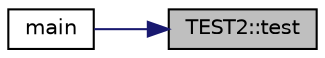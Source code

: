 digraph "TEST2::test"
{
 // LATEX_PDF_SIZE
  edge [fontname="Helvetica",fontsize="10",labelfontname="Helvetica",labelfontsize="10"];
  node [fontname="Helvetica",fontsize="10",shape=record];
  rankdir="RL";
  Node1 [label="TEST2::test",height=0.2,width=0.4,color="black", fillcolor="grey75", style="filled", fontcolor="black",tooltip="継承している関数"];
  Node1 -> Node2 [dir="back",color="midnightblue",fontsize="10",style="solid",fontname="Helvetica"];
  Node2 [label="main",height=0.2,width=0.4,color="black", fillcolor="white", style="filled",URL="$test2_8cpp.html#ae66f6b31b5ad750f1fe042a706a4e3d4",tooltip="メイン関数"];
}
